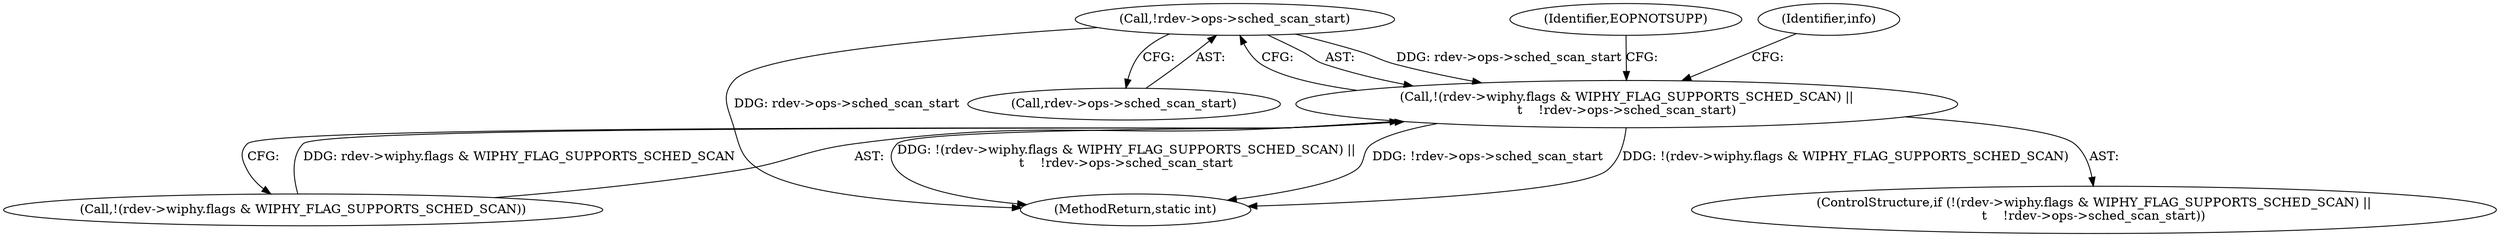digraph "0_linux_208c72f4fe44fe09577e7975ba0e7fa0278f3d03@pointer" {
"1000147" [label="(Call,!rdev->ops->sched_scan_start)"];
"1000138" [label="(Call,!(rdev->wiphy.flags & WIPHY_FLAG_SUPPORTS_SCHED_SCAN) ||\n\t    !rdev->ops->sched_scan_start)"];
"1000161" [label="(Identifier,info)"];
"1000148" [label="(Call,rdev->ops->sched_scan_start)"];
"1000138" [label="(Call,!(rdev->wiphy.flags & WIPHY_FLAG_SUPPORTS_SCHED_SCAN) ||\n\t    !rdev->ops->sched_scan_start)"];
"1000147" [label="(Call,!rdev->ops->sched_scan_start)"];
"1000155" [label="(Identifier,EOPNOTSUPP)"];
"1000139" [label="(Call,!(rdev->wiphy.flags & WIPHY_FLAG_SUPPORTS_SCHED_SCAN))"];
"1000632" [label="(MethodReturn,static int)"];
"1000137" [label="(ControlStructure,if (!(rdev->wiphy.flags & WIPHY_FLAG_SUPPORTS_SCHED_SCAN) ||\n\t    !rdev->ops->sched_scan_start))"];
"1000147" -> "1000138"  [label="AST: "];
"1000147" -> "1000148"  [label="CFG: "];
"1000148" -> "1000147"  [label="AST: "];
"1000138" -> "1000147"  [label="CFG: "];
"1000147" -> "1000632"  [label="DDG: rdev->ops->sched_scan_start"];
"1000147" -> "1000138"  [label="DDG: rdev->ops->sched_scan_start"];
"1000138" -> "1000137"  [label="AST: "];
"1000138" -> "1000139"  [label="CFG: "];
"1000139" -> "1000138"  [label="AST: "];
"1000155" -> "1000138"  [label="CFG: "];
"1000161" -> "1000138"  [label="CFG: "];
"1000138" -> "1000632"  [label="DDG: !(rdev->wiphy.flags & WIPHY_FLAG_SUPPORTS_SCHED_SCAN)"];
"1000138" -> "1000632"  [label="DDG: !(rdev->wiphy.flags & WIPHY_FLAG_SUPPORTS_SCHED_SCAN) ||\n\t    !rdev->ops->sched_scan_start"];
"1000138" -> "1000632"  [label="DDG: !rdev->ops->sched_scan_start"];
"1000139" -> "1000138"  [label="DDG: rdev->wiphy.flags & WIPHY_FLAG_SUPPORTS_SCHED_SCAN"];
}
